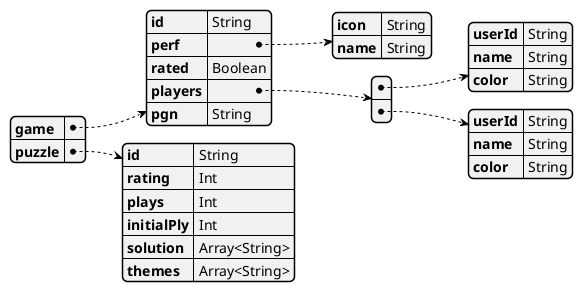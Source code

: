 @startjson
{

"game": {
    "id": "String",
    "perf": {
          "icon": "String",
          "name": "String"
    },
    "rated": "Boolean",
    "players": [
    {
    "userId": "String",
    "name": "String",
    "color": "String"
    },
    {
    "userId": "String",
    "name": "String",
    "color": "String"
    }
    ],
    "pgn": "String"
},

"puzzle": {
"id": "String",
"rating": "Int",
"plays": "Int",
"initialPly": "Int",
"solution": "Array<String>",
"themes": "Array<String>"
}

}
@endjson